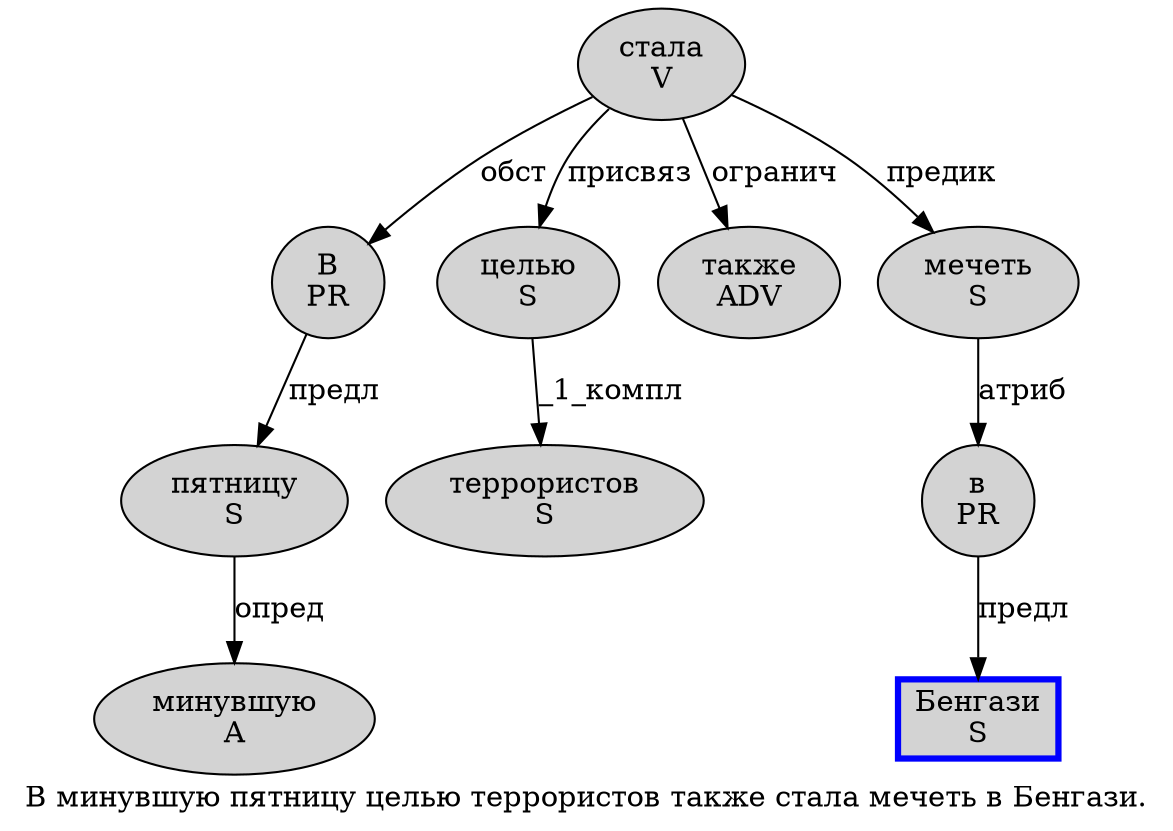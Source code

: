 digraph SENTENCE_59 {
	graph [label="В минувшую пятницу целью террористов также стала мечеть в Бенгази."]
	node [style=filled]
		0 [label="В
PR" color="" fillcolor=lightgray penwidth=1 shape=ellipse]
		1 [label="минувшую
A" color="" fillcolor=lightgray penwidth=1 shape=ellipse]
		2 [label="пятницу
S" color="" fillcolor=lightgray penwidth=1 shape=ellipse]
		3 [label="целью
S" color="" fillcolor=lightgray penwidth=1 shape=ellipse]
		4 [label="террористов
S" color="" fillcolor=lightgray penwidth=1 shape=ellipse]
		5 [label="также
ADV" color="" fillcolor=lightgray penwidth=1 shape=ellipse]
		6 [label="стала
V" color="" fillcolor=lightgray penwidth=1 shape=ellipse]
		7 [label="мечеть
S" color="" fillcolor=lightgray penwidth=1 shape=ellipse]
		8 [label="в
PR" color="" fillcolor=lightgray penwidth=1 shape=ellipse]
		9 [label="Бенгази
S" color=blue fillcolor=lightgray penwidth=3 shape=box]
			3 -> 4 [label="_1_компл"]
			7 -> 8 [label="атриб"]
			8 -> 9 [label="предл"]
			6 -> 0 [label="обст"]
			6 -> 3 [label="присвяз"]
			6 -> 5 [label="огранич"]
			6 -> 7 [label="предик"]
			0 -> 2 [label="предл"]
			2 -> 1 [label="опред"]
}